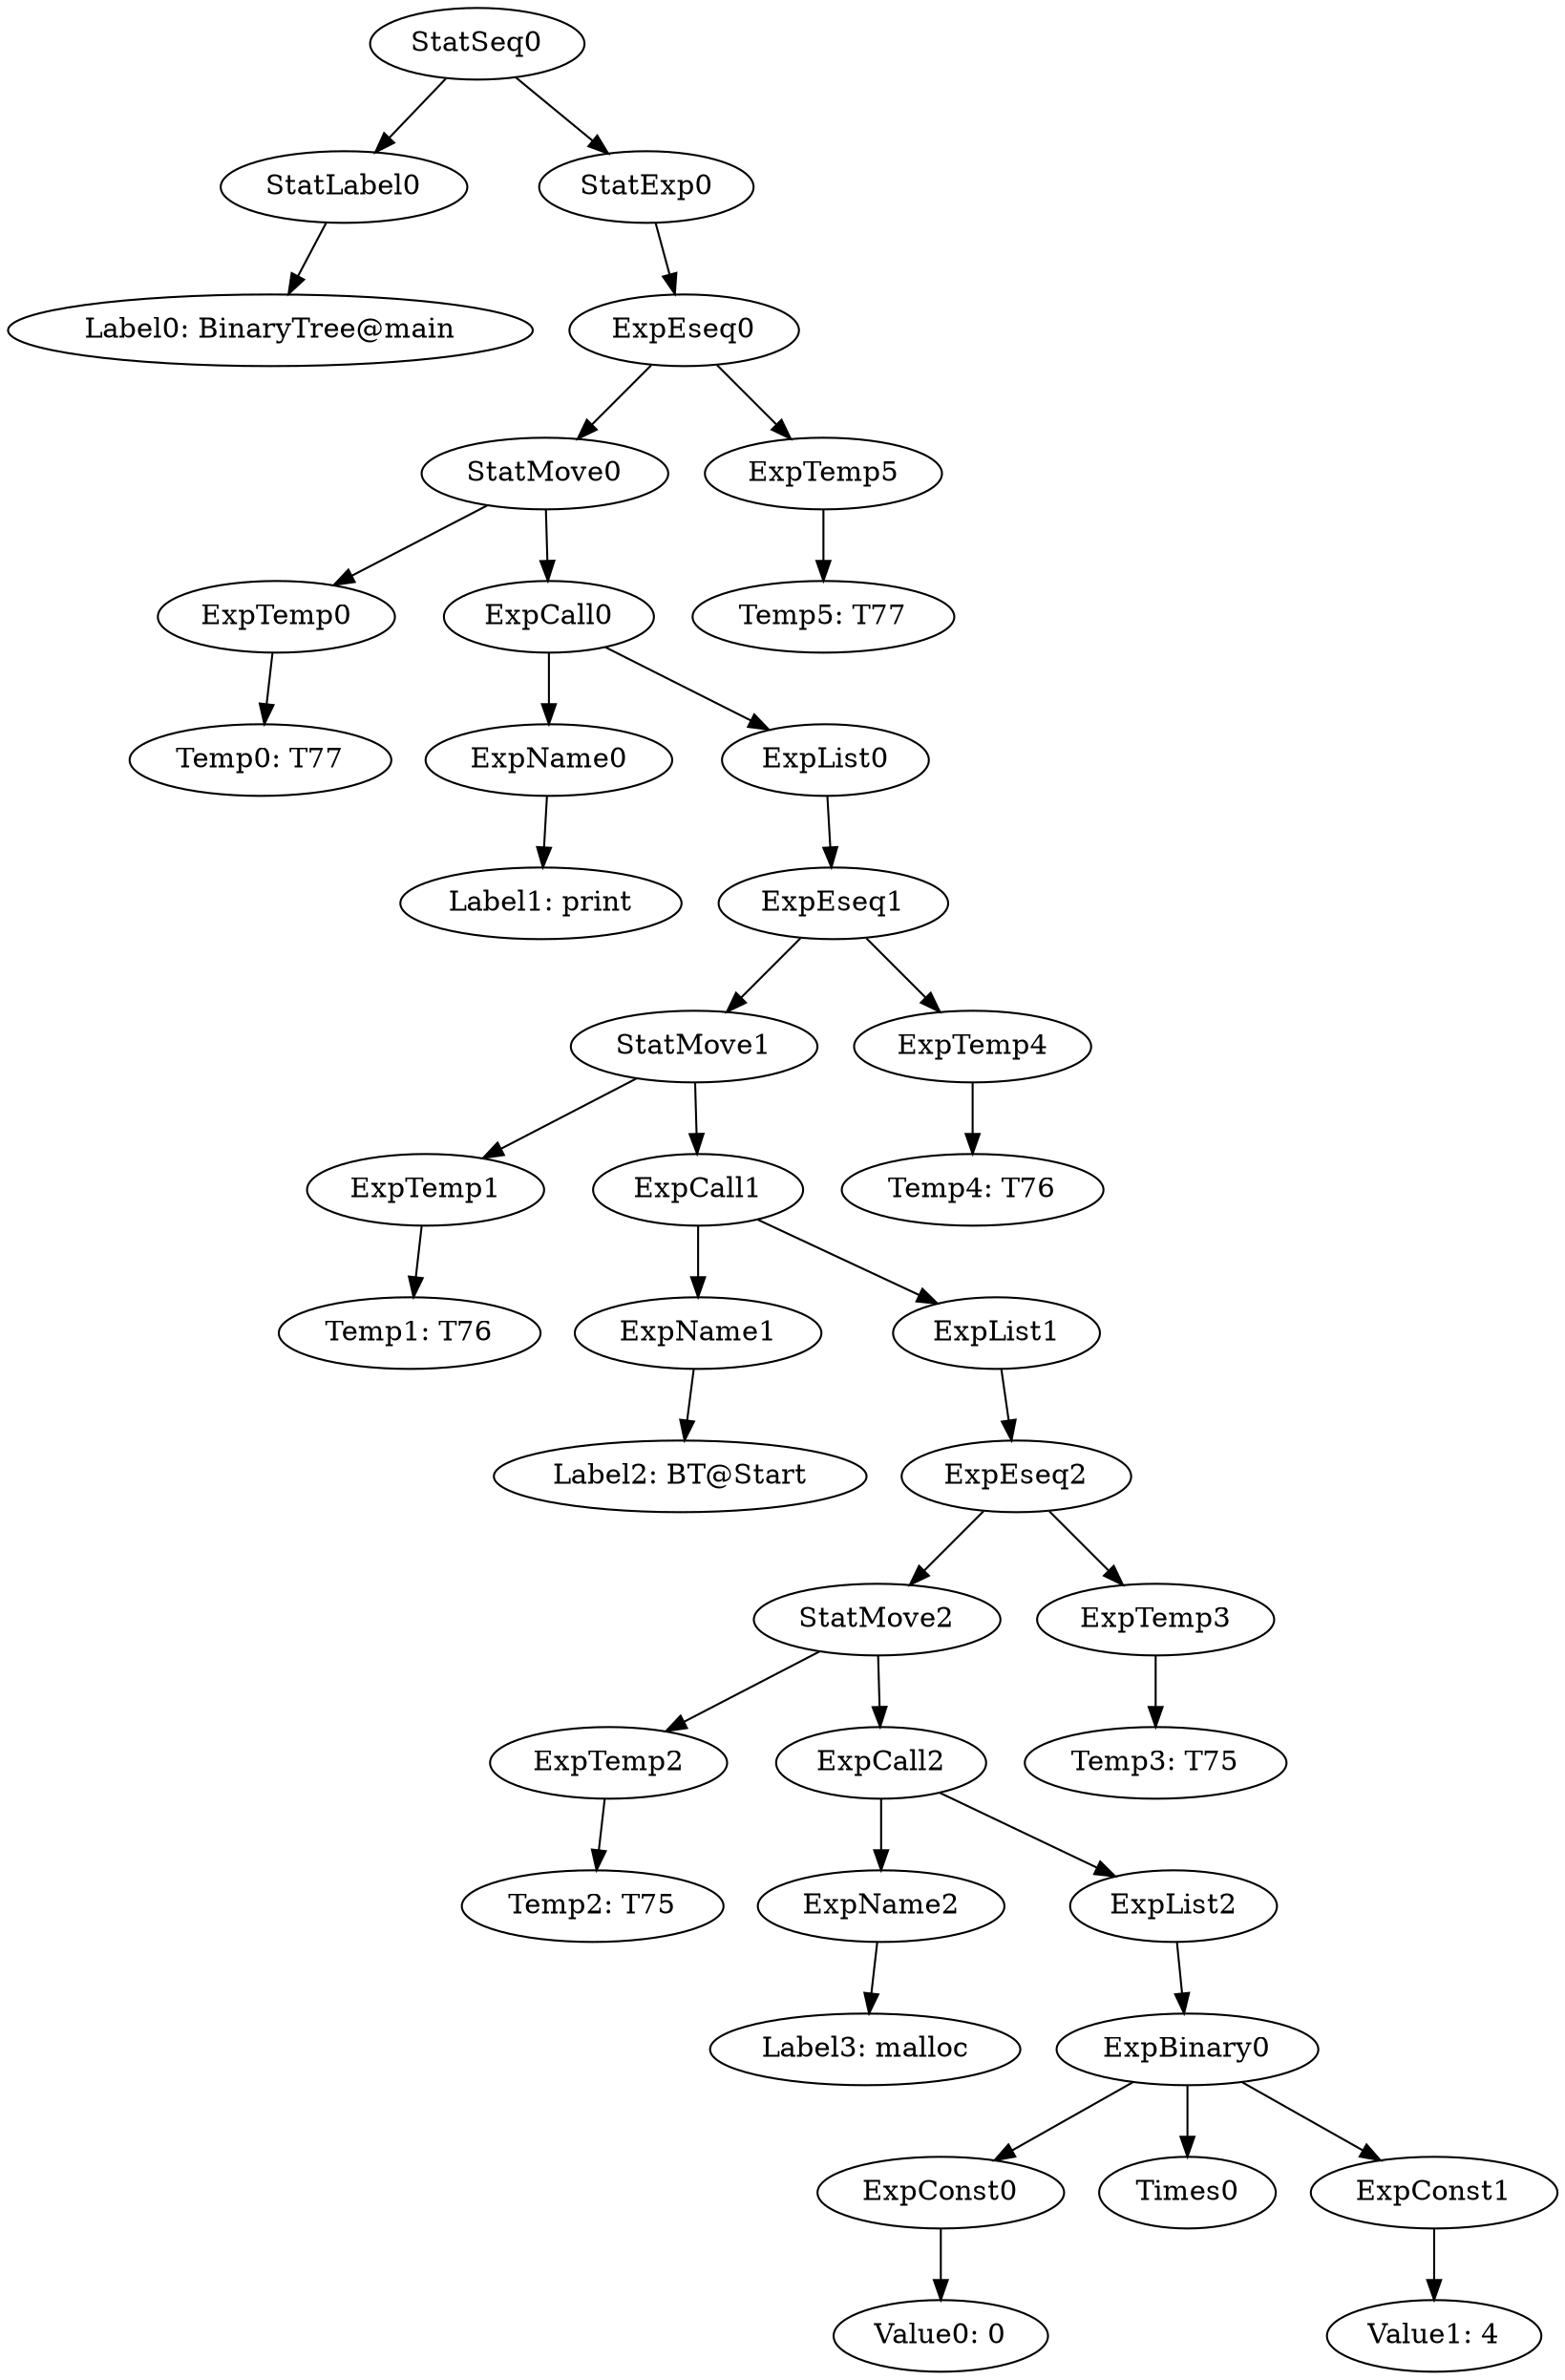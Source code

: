 digraph {
	ordering = out;
	StatExp0 -> ExpEseq0;
	ExpEseq0 -> StatMove0;
	ExpEseq0 -> ExpTemp5;
	ExpList0 -> ExpEseq1;
	ExpTemp4 -> "Temp4: T76";
	ExpName1 -> "Label2: BT@Start";
	StatMove1 -> ExpTemp1;
	StatMove1 -> ExpCall1;
	ExpConst1 -> "Value1: 4";
	ExpList1 -> ExpEseq2;
	ExpCall0 -> ExpName0;
	ExpCall0 -> ExpList0;
	ExpName0 -> "Label1: print";
	StatLabel0 -> "Label0: BinaryTree@main";
	ExpTemp3 -> "Temp3: T75";
	ExpTemp0 -> "Temp0: T77";
	ExpList2 -> ExpBinary0;
	ExpCall1 -> ExpName1;
	ExpCall1 -> ExpList1;
	ExpCall2 -> ExpName2;
	ExpCall2 -> ExpList2;
	ExpTemp2 -> "Temp2: T75";
	StatMove2 -> ExpTemp2;
	StatMove2 -> ExpCall2;
	ExpTemp5 -> "Temp5: T77";
	ExpTemp1 -> "Temp1: T76";
	StatSeq0 -> StatLabel0;
	StatSeq0 -> StatExp0;
	ExpName2 -> "Label3: malloc";
	ExpConst0 -> "Value0: 0";
	ExpBinary0 -> ExpConst0;
	ExpBinary0 -> Times0;
	ExpBinary0 -> ExpConst1;
	ExpEseq2 -> StatMove2;
	ExpEseq2 -> ExpTemp3;
	StatMove0 -> ExpTemp0;
	StatMove0 -> ExpCall0;
	ExpEseq1 -> StatMove1;
	ExpEseq1 -> ExpTemp4;
}

